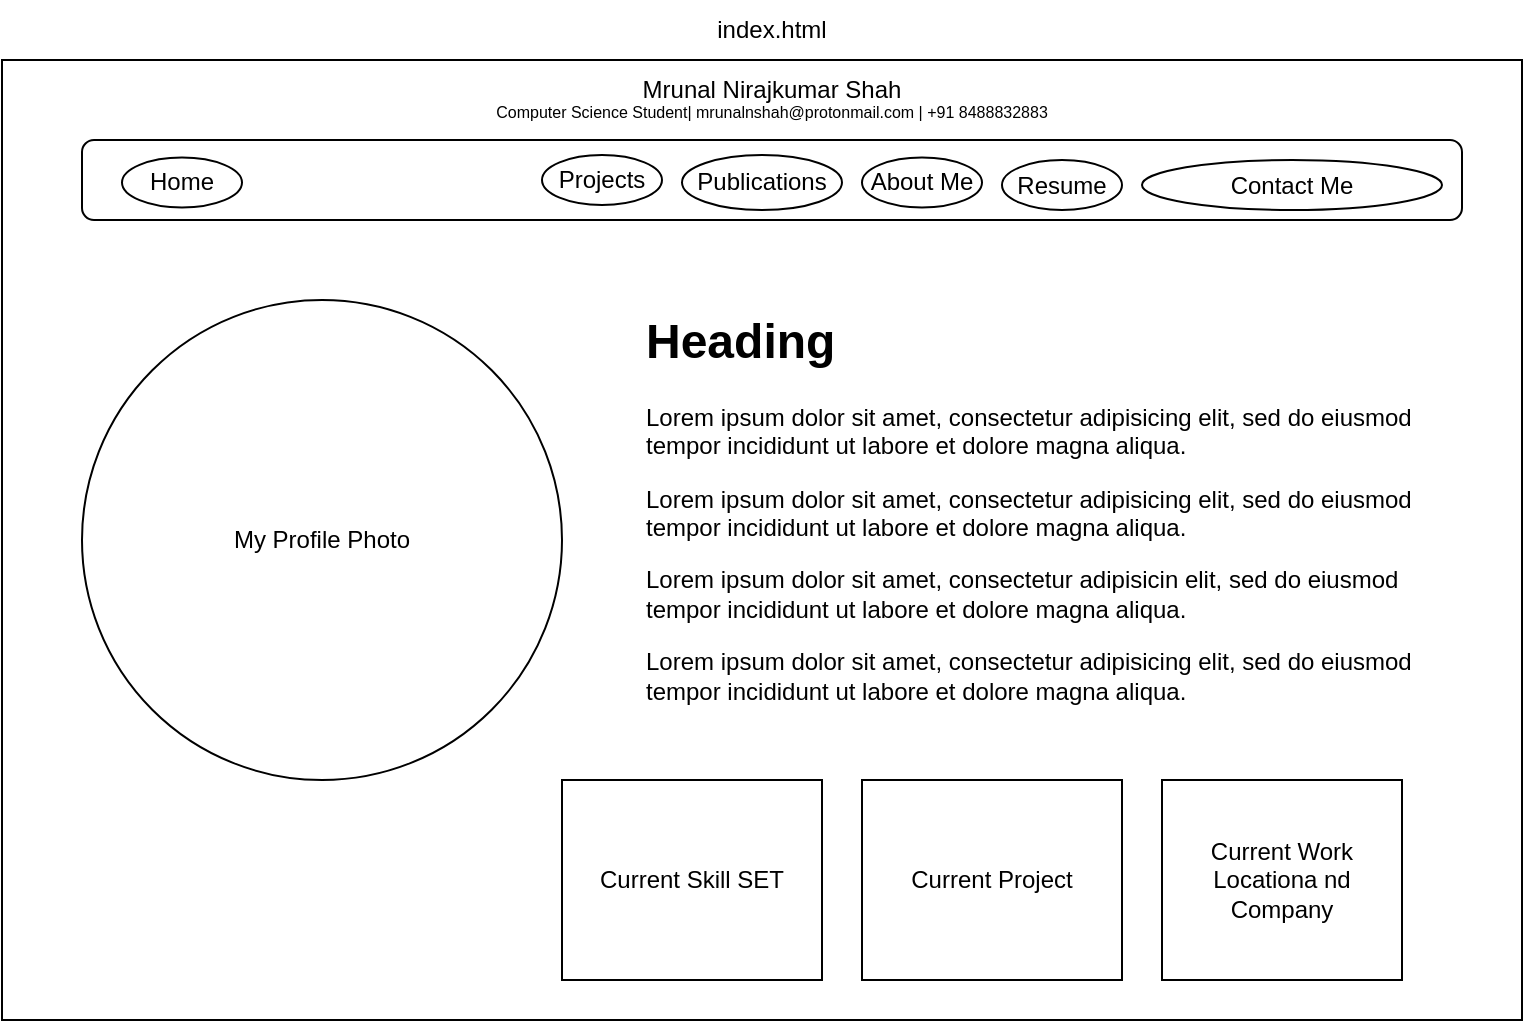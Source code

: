 <mxfile version="24.1.0" type="device">
  <diagram name="index.html" id="cQbATf6paBivmSDnM25h">
    <mxGraphModel dx="1036" dy="606" grid="1" gridSize="10" guides="1" tooltips="1" connect="1" arrows="1" fold="1" page="1" pageScale="1" pageWidth="850" pageHeight="1100" math="0" shadow="0">
      <root>
        <mxCell id="0" />
        <mxCell id="1" parent="0" />
        <mxCell id="ENoZxFkschB6wGTYc0Cj-1" value="" style="rounded=0;whiteSpace=wrap;html=1;" parent="1" vertex="1">
          <mxGeometry x="40" y="40" width="760" height="480" as="geometry" />
        </mxCell>
        <mxCell id="ENoZxFkschB6wGTYc0Cj-2" value="index.html" style="text;html=1;align=center;verticalAlign=middle;whiteSpace=wrap;rounded=0;" parent="1" vertex="1">
          <mxGeometry x="395" y="10" width="60" height="30" as="geometry" />
        </mxCell>
        <mxCell id="ENoZxFkschB6wGTYc0Cj-3" value="Mrunal Nirajkumar Shah" style="text;html=1;align=center;verticalAlign=middle;whiteSpace=wrap;rounded=0;" parent="1" vertex="1">
          <mxGeometry x="80" y="40" width="690" height="30" as="geometry" />
        </mxCell>
        <mxCell id="ENoZxFkschB6wGTYc0Cj-4" value="&lt;font style=&quot;font-size: 8px;&quot;&gt;Computer Science Student| mrunalnshah@protonmail.com | +91 8488832883&lt;/font&gt;" style="text;html=1;align=center;verticalAlign=middle;whiteSpace=wrap;rounded=0;" parent="1" vertex="1">
          <mxGeometry x="80" y="50" width="690" height="30" as="geometry" />
        </mxCell>
        <mxCell id="ENoZxFkschB6wGTYc0Cj-5" value="" style="rounded=1;whiteSpace=wrap;html=1;" parent="1" vertex="1">
          <mxGeometry x="80" y="80" width="690" height="40" as="geometry" />
        </mxCell>
        <mxCell id="ENoZxFkschB6wGTYc0Cj-6" value="Home" style="ellipse;whiteSpace=wrap;html=1;" parent="1" vertex="1">
          <mxGeometry x="100" y="88.75" width="60" height="25" as="geometry" />
        </mxCell>
        <mxCell id="ENoZxFkschB6wGTYc0Cj-7" value="Projects" style="ellipse;whiteSpace=wrap;html=1;" parent="1" vertex="1">
          <mxGeometry x="310" y="87.5" width="60" height="25" as="geometry" />
        </mxCell>
        <mxCell id="ENoZxFkschB6wGTYc0Cj-8" value="Resume" style="ellipse;whiteSpace=wrap;html=1;" parent="1" vertex="1">
          <mxGeometry x="540" y="90" width="60" height="25" as="geometry" />
        </mxCell>
        <mxCell id="ENoZxFkschB6wGTYc0Cj-9" value="Publications" style="ellipse;whiteSpace=wrap;html=1;" parent="1" vertex="1">
          <mxGeometry x="380" y="87.5" width="80" height="27.5" as="geometry" />
        </mxCell>
        <mxCell id="ENoZxFkschB6wGTYc0Cj-20" value="About Me" style="ellipse;whiteSpace=wrap;html=1;" parent="1" vertex="1">
          <mxGeometry x="470" y="88.75" width="60" height="25" as="geometry" />
        </mxCell>
        <mxCell id="ENoZxFkschB6wGTYc0Cj-21" value="Contact Me" style="ellipse;whiteSpace=wrap;html=1;" parent="1" vertex="1">
          <mxGeometry x="610" y="90" width="150" height="25" as="geometry" />
        </mxCell>
        <mxCell id="ENoZxFkschB6wGTYc0Cj-22" value="My Profile Photo" style="ellipse;whiteSpace=wrap;html=1;aspect=fixed;" parent="1" vertex="1">
          <mxGeometry x="80" y="160" width="240" height="240" as="geometry" />
        </mxCell>
        <mxCell id="ENoZxFkschB6wGTYc0Cj-23" value="&lt;h1 style=&quot;margin-top: 0px;&quot;&gt;Heading&lt;/h1&gt;&lt;p&gt;Lorem ipsum dolor sit amet, consectetur adipisicing elit, sed do eiusmod tempor incididunt ut labore et dolore magna aliqua.&lt;/p&gt;&lt;p&gt;Lorem ipsum dolor sit amet, consectetur adipisicing elit, sed do eiusmod tempor incididunt ut labore et dolore magna aliqua.&lt;/p&gt;&lt;p&gt;Lorem ipsum dolor sit amet, consectetur adipisicin elit, sed do eiusmod tempor incididunt ut labore et dolore magna aliqua.&lt;br&gt;&lt;/p&gt;&lt;p&gt;Lorem ipsum dolor sit amet, consectetur adipisicing elit, sed do eiusmod tempor incididunt ut labore et dolore magna aliqua.&lt;br&gt;&lt;/p&gt;" style="text;html=1;whiteSpace=wrap;overflow=hidden;rounded=0;" parent="1" vertex="1">
          <mxGeometry x="360" y="160" width="400" height="240" as="geometry" />
        </mxCell>
        <mxCell id="ENoZxFkschB6wGTYc0Cj-25" value="Current Skill SET" style="rounded=0;whiteSpace=wrap;html=1;" parent="1" vertex="1">
          <mxGeometry x="320" y="400" width="130" height="100" as="geometry" />
        </mxCell>
        <mxCell id="ENoZxFkschB6wGTYc0Cj-26" value="Current Project" style="rounded=0;whiteSpace=wrap;html=1;" parent="1" vertex="1">
          <mxGeometry x="470" y="400" width="130" height="100" as="geometry" />
        </mxCell>
        <mxCell id="ENoZxFkschB6wGTYc0Cj-27" value="Current Work Locationa nd Company" style="rounded=0;whiteSpace=wrap;html=1;" parent="1" vertex="1">
          <mxGeometry x="620" y="400" width="120" height="100" as="geometry" />
        </mxCell>
      </root>
    </mxGraphModel>
  </diagram>
</mxfile>
